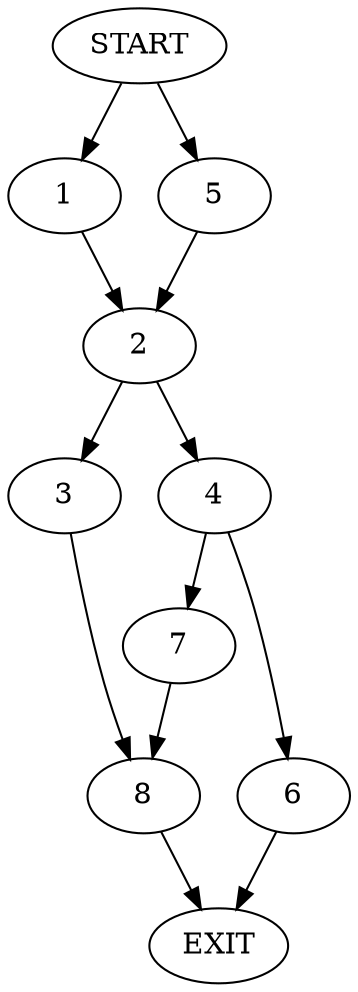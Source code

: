 digraph {
0 [label="START"]
9 [label="EXIT"]
0 -> 1
1 -> 2
2 -> 3
2 -> 4
0 -> 5
5 -> 2
4 -> 6
4 -> 7
3 -> 8
8 -> 9
7 -> 8
6 -> 9
}
